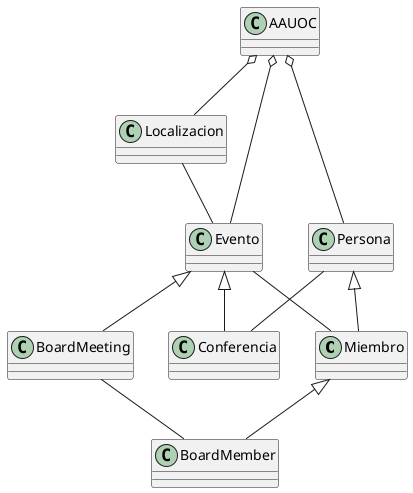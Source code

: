 @startuml

class Miembro{

}

class BoardMember{

}

class Evento{


}

class Conferencia{

}

class BoardMeeting{

}

class Localizacion{

}

class Persona{

}

class AAUOC{

}

Evento <|-- Conferencia
Evento <|-- BoardMeeting

Persona <|-- Miembro
Miembro <|-- BoardMember

AAUOC o-- Persona
AAUOC o-- Localizacion
AAUOC o-- Evento

Persona -- Conferencia

BoardMeeting -- BoardMember

Evento -- Miembro

Localizacion -- Evento

@enduml